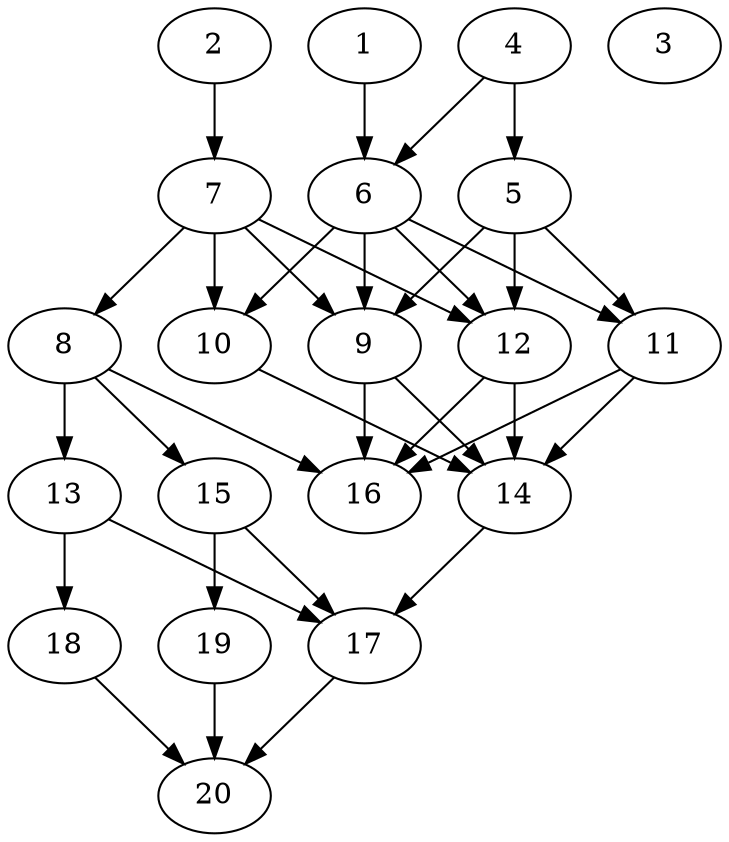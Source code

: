 // DAG automatically generated by daggen at Tue Aug  6 16:20:30 2019
// ./daggen --dot -n 20 --ccr 0.3 --fat 0.5 --regular 0.5 --density 0.9 --mindata 5242880 --maxdata 52428800 
digraph G {
  1 [size="96723627", alpha="0.14", expect_size="29017088"] 
  1 -> 6 [size ="29017088"]
  2 [size="74468693", alpha="0.06", expect_size="22340608"] 
  2 -> 7 [size ="22340608"]
  3 [size="26791253", alpha="0.05", expect_size="8037376"] 
  4 [size="50875733", alpha="0.18", expect_size="15262720"] 
  4 -> 5 [size ="15262720"]
  4 -> 6 [size ="15262720"]
  5 [size="174417920", alpha="0.02", expect_size="52325376"] 
  5 -> 9 [size ="52325376"]
  5 -> 11 [size ="52325376"]
  5 -> 12 [size ="52325376"]
  6 [size="110206293", alpha="0.03", expect_size="33061888"] 
  6 -> 9 [size ="33061888"]
  6 -> 10 [size ="33061888"]
  6 -> 11 [size ="33061888"]
  6 -> 12 [size ="33061888"]
  7 [size="164703573", alpha="0.05", expect_size="49411072"] 
  7 -> 8 [size ="49411072"]
  7 -> 9 [size ="49411072"]
  7 -> 10 [size ="49411072"]
  7 -> 12 [size ="49411072"]
  8 [size="59549013", alpha="0.07", expect_size="17864704"] 
  8 -> 13 [size ="17864704"]
  8 -> 15 [size ="17864704"]
  8 -> 16 [size ="17864704"]
  9 [size="89395200", alpha="0.13", expect_size="26818560"] 
  9 -> 14 [size ="26818560"]
  9 -> 16 [size ="26818560"]
  10 [size="58350933", alpha="0.18", expect_size="17505280"] 
  10 -> 14 [size ="17505280"]
  11 [size="106403840", alpha="0.14", expect_size="31921152"] 
  11 -> 14 [size ="31921152"]
  11 -> 16 [size ="31921152"]
  12 [size="61334187", alpha="0.05", expect_size="18400256"] 
  12 -> 14 [size ="18400256"]
  12 -> 16 [size ="18400256"]
  13 [size="105478827", alpha="0.01", expect_size="31643648"] 
  13 -> 17 [size ="31643648"]
  13 -> 18 [size ="31643648"]
  14 [size="143400960", alpha="0.08", expect_size="43020288"] 
  14 -> 17 [size ="43020288"]
  15 [size="128071680", alpha="0.11", expect_size="38421504"] 
  15 -> 17 [size ="38421504"]
  15 -> 19 [size ="38421504"]
  16 [size="147565227", alpha="0.17", expect_size="44269568"] 
  17 [size="171738453", alpha="0.05", expect_size="51521536"] 
  17 -> 20 [size ="51521536"]
  18 [size="56180053", alpha="0.18", expect_size="16854016"] 
  18 -> 20 [size ="16854016"]
  19 [size="110267733", alpha="0.04", expect_size="33080320"] 
  19 -> 20 [size ="33080320"]
  20 [size="55057067", alpha="0.02", expect_size="16517120"] 
}

